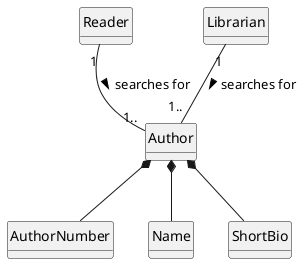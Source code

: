 @startuml
skinparam classAttributeIconSize 0
hide circle
hide methods

class Author{}
class AuthorNumber{}
class Name {}
class ShortBio{}

class Librarian{}

class Reader{}

Author "1.." -up- "1" Librarian: searches for <
Author "1.." -up- "1" Reader: searches for <

Author *-- AuthorNumber
Author *-- Name
Author *-- ShortBio

@enduml

